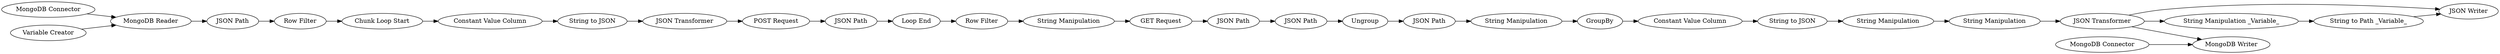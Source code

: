 digraph {
	1 [label="MongoDB Connector"]
	2 [label="MongoDB Reader"]
	4 [label="Variable Creator"]
	5 [label="JSON Path"]
	18 [label="Row Filter"]
	21 [label="MongoDB Connector"]
	375 [label="JSON Writer"]
	376 [label="String Manipulation _Variable_"]
	377 [label="String to Path _Variable_"]
	383 [label="MongoDB Writer"]
	14 [label="JSON Path"]
	15 [label="JSON Path"]
	16 [label=Ungroup]
	17 [label=GroupBy]
	404 [label="String Manipulation"]
	405 [label="JSON Path"]
	406 [label="Constant Value Column"]
	407 [label="JSON Transformer"]
	408 [label="String to JSON"]
	409 [label="String Manipulation"]
	410 [label="String Manipulation"]
	6 [label="POST Request"]
	8 [label="Constant Value Column"]
	9 [label="String to JSON"]
	10 [label="JSON Transformer"]
	11 [label="JSON Path"]
	19 [label="Chunk Loop Start"]
	20 [label="Loop End"]
	12 [label="String Manipulation"]
	13 [label="GET Request"]
	373 [label="Row Filter"]
	14 -> 16
	15 -> 404
	16 -> 15
	404 -> 17
	405 -> 14
	406 -> 408
	408 -> 409
	409 -> 410
	410 -> 407
	6 -> 11
	8 -> 9
	9 -> 10
	10 -> 6
	11 -> 20
	19 -> 8
	12 -> 13
	373 -> 12
	1 -> 2
	2 -> 5
	4 -> 2
	5 -> 18
	18 -> 19
	21 -> 383
	376 -> 377
	377 -> 375
	17 -> 406
	407 -> 376
	407 -> 383
	407 -> 375
	20 -> 373
	13 -> 405
	rankdir=LR
}
